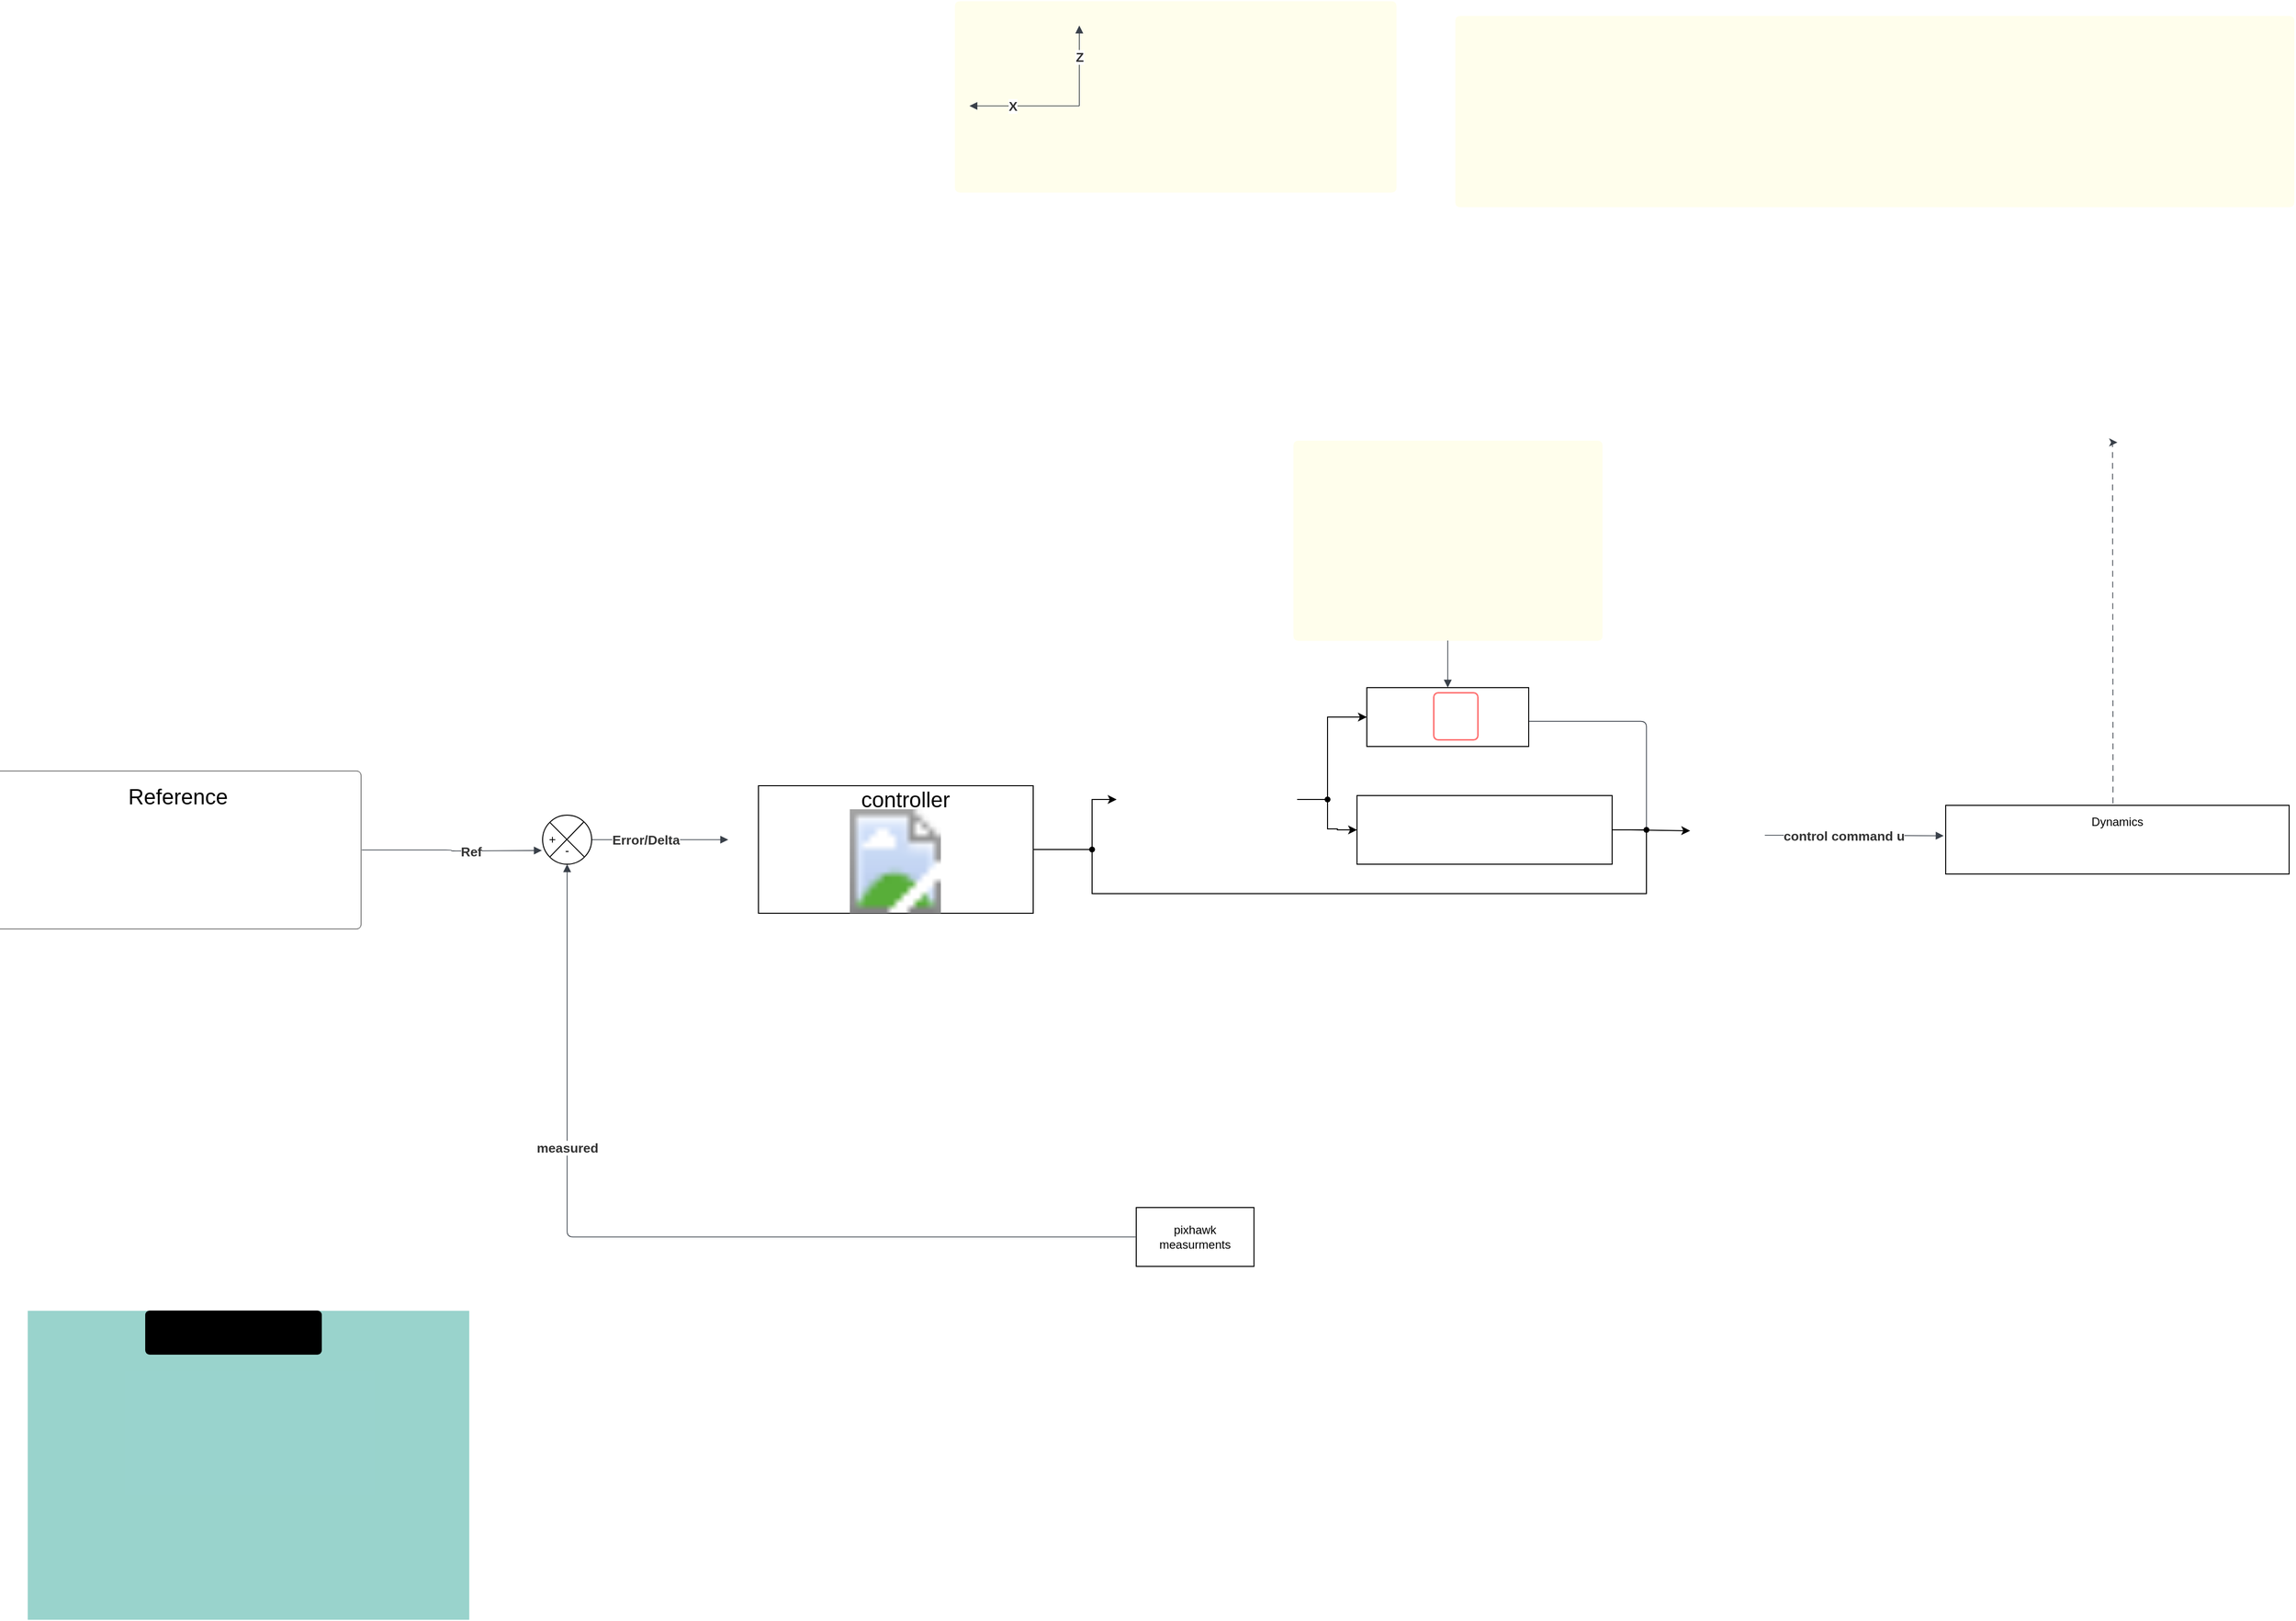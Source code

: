 <mxfile version="24.8.8">
  <diagram name="Page-1" id="n2f0F_dpqC1D0QJt5zLc">
    <mxGraphModel dx="4350" dy="3967" grid="1" gridSize="10" guides="1" tooltips="1" connect="1" arrows="1" fold="1" page="1" pageScale="1" pageWidth="850" pageHeight="1100" math="0" shadow="0">
      <root>
        <mxCell id="0" />
        <mxCell id="1" parent="0" />
        <mxCell id="prXXR2PibG4hhnXOTKdj-2" value="" style="html=1;jettySize=18;whiteSpace=wrap;fontSize=13;strokeColor=#3a414a;strokeOpacity=100;strokeWidth=0.8;rounded=1;arcSize=12;edgeStyle=orthogonalEdgeStyle;startArrow=none;endArrow=block;endFill=1;exitX=1.002;exitY=0.5;exitPerimeter=0;entryX=-0.013;entryY=0.5;entryPerimeter=0;lucidId=pjetgG-RKikC;" edge="1" parent="1" source="prXXR2PibG4hhnXOTKdj-18">
          <mxGeometry width="100" height="100" relative="1" as="geometry">
            <Array as="points" />
            <mxPoint x="-240.78" y="-604" as="targetPoint" />
          </mxGeometry>
        </mxCell>
        <mxCell id="prXXR2PibG4hhnXOTKdj-3" value="Ref" style="text;html=1;resizable=0;labelBackgroundColor=default;align=center;verticalAlign=middle;fontStyle=1;fontColor=#333333;fontSize=13.3;" vertex="1" parent="prXXR2PibG4hhnXOTKdj-2">
          <mxGeometry x="0.212" relative="1" as="geometry" />
        </mxCell>
        <mxCell id="prXXR2PibG4hhnXOTKdj-4" value="" style="html=1;overflow=block;blockSpacing=1;whiteSpace=wrap;fontSize=13;spacing=0;fillOpacity=40;fillColor=#019281;strokeWidth=1.5;strokeColor=none;lucidId=3bet.HmTBwfm;" vertex="1" parent="1">
          <mxGeometry x="-765" y="-135" width="450" height="315" as="geometry" />
        </mxCell>
        <mxCell id="prXXR2PibG4hhnXOTKdj-5" value="" style="html=1;overflow=block;blockSpacing=1;whiteSpace=wrap;shape=image;fontSize=13;spacing=0;strokeColor=none;strokeOpacity=100;rounded=1;absoluteArcSize=1;arcSize=9;strokeWidth=0;image=https://images.lucid.app/images/7b44d9b7-9895-4415-a723-c06263f22bdd/content;imageAspect=0;lucidId=M~dtMs-Tfs0C;" vertex="1" parent="1">
          <mxGeometry x="-735" y="-105" width="392" height="270" as="geometry" />
        </mxCell>
        <mxCell id="prXXR2PibG4hhnXOTKdj-6" value="state vector" style="html=1;overflow=block;blockSpacing=1;whiteSpace=wrap;fontSize=16.7;fontStyle=4;spacing=0;strokeColor=#unset;rounded=1;absoluteArcSize=1;arcSize=9;fillColor=#unset;strokeWidth=NaN;lucidId=kaetuD~kKfKh;" vertex="1" parent="1">
          <mxGeometry x="-645" y="-135" width="180" height="45" as="geometry" />
        </mxCell>
        <mxCell id="prXXR2PibG4hhnXOTKdj-10" value="" style="html=1;jettySize=18;whiteSpace=wrap;fontSize=13;strokeColor=#3a414a;strokeOpacity=100;strokeWidth=0.8;rounded=1;arcSize=12;edgeStyle=orthogonalEdgeStyle;startArrow=none;endArrow=block;endFill=1;exitX=-0.006;exitY=0.5;exitPerimeter=0;entryX=0.5;entryY=1;lucidId=7jet78UWVw5v;entryDx=0;entryDy=0;" edge="1" parent="1" source="prXXR2PibG4hhnXOTKdj-106" target="prXXR2PibG4hhnXOTKdj-64">
          <mxGeometry width="100" height="100" relative="1" as="geometry">
            <Array as="points">
              <mxPoint x="-215" y="-210" />
            </Array>
            <mxPoint x="89.28" y="-210" as="sourcePoint" />
            <mxPoint x="-210" y="-573.22" as="targetPoint" />
          </mxGeometry>
        </mxCell>
        <mxCell id="prXXR2PibG4hhnXOTKdj-11" value="measured" style="text;html=1;resizable=0;labelBackgroundColor=default;align=center;verticalAlign=middle;fontStyle=1;fontColor=#333333;fontSize=13.3;" vertex="1" parent="prXXR2PibG4hhnXOTKdj-10">
          <mxGeometry x="0.399" relative="1" as="geometry" />
        </mxCell>
        <mxCell id="prXXR2PibG4hhnXOTKdj-13" value="" style="html=1;jettySize=18;whiteSpace=wrap;fontSize=13;strokeColor=#3a414a;strokeOpacity=100;strokeWidth=0.8;rounded=1;arcSize=12;edgeStyle=orthogonalEdgeStyle;startArrow=none;endArrow=block;endFill=1;entryX=-0.003;entryY=0.5;entryPerimeter=0;lucidId=uoetCV0IRE5H;exitX=1;exitY=0.5;exitDx=0;exitDy=0;" edge="1" parent="1" source="prXXR2PibG4hhnXOTKdj-64">
          <mxGeometry width="100" height="100" relative="1" as="geometry">
            <Array as="points" />
            <mxPoint x="-170" y="-610" as="sourcePoint" />
            <mxPoint x="-50.81" y="-615" as="targetPoint" />
          </mxGeometry>
        </mxCell>
        <mxCell id="prXXR2PibG4hhnXOTKdj-14" value="Error/Delta" style="text;html=1;resizable=0;labelBackgroundColor=default;align=center;verticalAlign=middle;fontStyle=1;fontColor=#333333;fontSize=13.3;" vertex="1" parent="prXXR2PibG4hhnXOTKdj-13">
          <mxGeometry x="-0.217" relative="1" as="geometry" />
        </mxCell>
        <mxCell id="prXXR2PibG4hhnXOTKdj-90" style="edgeStyle=orthogonalEdgeStyle;rounded=0;orthogonalLoop=1;jettySize=auto;html=1;entryX=0.63;entryY=1.021;entryDx=0;entryDy=0;entryPerimeter=0;endArrow=none;endFill=0;" edge="1" parent="1" source="prXXR2PibG4hhnXOTKdj-17" target="prXXR2PibG4hhnXOTKdj-91">
          <mxGeometry relative="1" as="geometry">
            <mxPoint x="560" y="-656" as="targetPoint" />
            <Array as="points">
              <mxPoint x="550" y="-656" />
            </Array>
          </mxGeometry>
        </mxCell>
        <mxCell id="prXXR2PibG4hhnXOTKdj-17" value="" style="html=1;overflow=block;blockSpacing=1;whiteSpace=wrap;shape=image;fontSize=13;spacing=0;strokeColor=none;strokeOpacity=100;rounded=1;absoluteArcSize=1;arcSize=9;strokeWidth=0;image=https://images.lucid.app/images/01029344-daa3-4cee-b728-da55d072090a/content;imageAspect=0;lucidId=Yvet~17-k-2h;" vertex="1" parent="1">
          <mxGeometry x="345" y="-701" width="184" height="90" as="geometry" />
        </mxCell>
        <mxCell id="prXXR2PibG4hhnXOTKdj-18" value="" style="html=1;overflow=block;blockSpacing=1;whiteSpace=wrap;fontSize=13;spacing=9;rounded=1;absoluteArcSize=1;arcSize=9;strokeWidth=NaN;lucidId=zwet6JKenKSA;container=1;collapsible=0;" vertex="1" parent="1">
          <mxGeometry x="-800" y="-685" width="375" height="161" as="geometry" />
        </mxCell>
        <mxCell id="prXXR2PibG4hhnXOTKdj-19" value="" style="html=1;overflow=block;blockSpacing=1;whiteSpace=wrap;shape=image;fontSize=13;spacing=0;strokeColor=none;strokeOpacity=100;rounded=1;absoluteArcSize=1;arcSize=9;strokeWidth=0;image=https://images.lucid.app/images/fe2ea840-0298-4867-a670-a9dc1a8532f5/content;imageAspect=0;lucidId=yietzDVqgzS5;" vertex="1" parent="prXXR2PibG4hhnXOTKdj-18">
          <mxGeometry x="7.5" y="46.5" width="360" height="111" as="geometry" />
        </mxCell>
        <mxCell id="prXXR2PibG4hhnXOTKdj-63" value="&lt;font style=&quot;font-size: 22px;&quot;&gt;Reference&lt;/font&gt;" style="text;html=1;align=center;verticalAlign=middle;resizable=0;points=[];autosize=1;strokeColor=none;fillColor=none;" vertex="1" parent="prXXR2PibG4hhnXOTKdj-18">
          <mxGeometry x="122.5" y="6.5" width="130" height="40" as="geometry" />
        </mxCell>
        <mxCell id="prXXR2PibG4hhnXOTKdj-27" value="" style="html=1;overflow=block;blockSpacing=1;whiteSpace=wrap;shape=image;fontSize=13;spacing=0;strokeColor=none;strokeOpacity=100;rounded=1;absoluteArcSize=1;arcSize=9;strokeWidth=0;image=https://images.lucid.app/images/20a82f16-ee72-40ab-9c04-8e971c2afa11/content;imageAspect=0;lucidId=_eftziFUTHap;" vertex="1" parent="1">
          <mxGeometry x="-285" y="-70" width="401" height="250" as="geometry" />
        </mxCell>
        <mxCell id="prXXR2PibG4hhnXOTKdj-28" value="" style="html=1;overflow=block;blockSpacing=1;whiteSpace=wrap;fontSize=13;spacing=9;strokeOpacity=0;fillOpacity=100;rounded=1;absoluteArcSize=1;arcSize=9;fillColor=#fffeec;strokeWidth=1.5;lucidId=8ifta6IlkKkd;container=1;collapsible=0;" vertex="1" parent="1">
          <mxGeometry x="525" y="-1022" width="315" height="204" as="geometry" />
        </mxCell>
        <mxCell id="prXXR2PibG4hhnXOTKdj-29" value="" style="html=1;overflow=block;blockSpacing=1;whiteSpace=wrap;shape=image;fontSize=13;spacing=0;strokeColor=none;strokeOpacity=100;rounded=1;absoluteArcSize=1;arcSize=9;strokeWidth=0;image=https://images.lucid.app/images/71cef820-0e37-43dc-b014-429911fe8e06/content;imageAspect=0;lucidId=-Fet5Ly-gNZe;" vertex="1" parent="prXXR2PibG4hhnXOTKdj-28">
          <mxGeometry x="60" y="132" width="180" height="58" as="geometry" />
        </mxCell>
        <mxCell id="prXXR2PibG4hhnXOTKdj-30" value="" style="html=1;overflow=block;blockSpacing=1;whiteSpace=wrap;shape=image;fontSize=13;spacing=0;strokeColor=none;rounded=1;absoluteArcSize=1;arcSize=9;strokeWidth=0;image=https://images.lucid.app/images/af7ed0a4-8d21-472f-a9ac-d09a6c3ccd3d/content;imageAspect=0;lucidId=daft0~lI4JD-;" vertex="1" parent="prXXR2PibG4hhnXOTKdj-28">
          <mxGeometry x="15" y="81" width="135" height="39" as="geometry" />
        </mxCell>
        <mxCell id="prXXR2PibG4hhnXOTKdj-31" value="" style="html=1;overflow=block;blockSpacing=1;whiteSpace=wrap;shape=image;fontSize=13;spacing=0;strokeColor=none;rounded=1;absoluteArcSize=1;arcSize=9;strokeWidth=0;image=https://images.lucid.app/images/17f199d1-e63e-4849-988d-1745f9e04caf/content;imageAspect=0;lucidId=Daft5_WTvuMS;" vertex="1" parent="prXXR2PibG4hhnXOTKdj-28">
          <mxGeometry x="15" y="22" width="135" height="59" as="geometry" />
        </mxCell>
        <mxCell id="prXXR2PibG4hhnXOTKdj-32" value="" style="html=1;overflow=block;blockSpacing=1;whiteSpace=wrap;shape=image;fontSize=13;spacing=0;strokeColor=none;strokeOpacity=100;rounded=1;absoluteArcSize=1;arcSize=9;strokeWidth=0;image=https://images.lucid.app/images/3ad522dc-9581-4647-836c-550ee6ce0f21/content;imageAspect=0;lucidId=3dftiNzfEtZk;" vertex="1" parent="prXXR2PibG4hhnXOTKdj-28">
          <mxGeometry x="180" y="60" width="120" height="72" as="geometry" />
        </mxCell>
        <mxCell id="prXXR2PibG4hhnXOTKdj-33" value="" style="html=1;overflow=block;blockSpacing=1;whiteSpace=wrap;shape=image;fontSize=13;spacing=0;strokeColor=none;strokeOpacity=100;rounded=1;absoluteArcSize=1;arcSize=9;strokeWidth=0;image=https://images.lucid.app/images/ebaa855c-c641-42c1-a290-10a9f411ff31/content;imageAspect=0;lucidId=niftn1aeXbw2;" vertex="1" parent="prXXR2PibG4hhnXOTKdj-28">
          <mxGeometry x="195" y="30" width="105" height="27" as="geometry" />
        </mxCell>
        <mxCell id="prXXR2PibG4hhnXOTKdj-34" value="" style="html=1;jettySize=18;whiteSpace=wrap;fontSize=13;strokeColor=#3a414a;strokeOpacity=100;strokeWidth=0.8;rounded=1;arcSize=12;edgeStyle=orthogonalEdgeStyle;startArrow=none;endArrow=block;endFill=1;exitX=0.5;exitY=1;exitPerimeter=0;entryX=0.5;entryY=0;lucidId=BlftLegUr~oP;entryDx=0;entryDy=0;" edge="1" parent="1" source="prXXR2PibG4hhnXOTKdj-28" target="prXXR2PibG4hhnXOTKdj-94">
          <mxGeometry width="100" height="100" relative="1" as="geometry">
            <Array as="points" />
            <mxPoint x="683" y="-780.756" as="targetPoint" />
          </mxGeometry>
        </mxCell>
        <mxCell id="prXXR2PibG4hhnXOTKdj-42" value="" style="html=1;jettySize=18;whiteSpace=wrap;fontSize=13;strokeColor=#3a414a;strokeOpacity=100;strokeWidth=0.8;rounded=1;arcSize=12;edgeStyle=orthogonalEdgeStyle;startArrow=none;endArrow=none;endFill=0;exitX=0.989;exitY=0.572;exitPerimeter=0;lucidId=cgktRWfJESS~;exitDx=0;exitDy=0;entryX=0.563;entryY=0.046;entryDx=0;entryDy=0;entryPerimeter=0;" edge="1" parent="1" source="prXXR2PibG4hhnXOTKdj-94" target="prXXR2PibG4hhnXOTKdj-97">
          <mxGeometry width="100" height="100" relative="1" as="geometry">
            <Array as="points" />
            <mxPoint x="880" y="-650" as="targetPoint" />
            <mxPoint x="773.72" y="-748.5" as="sourcePoint" />
          </mxGeometry>
        </mxCell>
        <mxCell id="prXXR2PibG4hhnXOTKdj-43" value="" style="html=1;overflow=block;blockSpacing=1;whiteSpace=wrap;shape=image;fontSize=13;spacing=0;strokeColor=none;strokeOpacity=100;rounded=1;absoluteArcSize=1;arcSize=9;strokeWidth=0;image=https://images.lucid.app/images/644f6c5c-1791-470b-95c5-e4ab66affad3/content;imageAspect=0;lucidId=JgktC1eq5qaf;" vertex="1" parent="1">
          <mxGeometry x="930" y="-673" width="78" height="107" as="geometry" />
        </mxCell>
        <mxCell id="prXXR2PibG4hhnXOTKdj-44" value="" style="html=1;jettySize=18;whiteSpace=wrap;fontSize=13;strokeColor=#3a414a;strokeOpacity=100;strokeWidth=0.8;rounded=1;arcSize=12;edgeStyle=orthogonalEdgeStyle;startArrow=none;endArrow=block;endFill=1;exitX=0.97;exitY=0.5;exitPerimeter=0;entryX=-0.006;entryY=0.443;entryPerimeter=0;lucidId=ihktWQGkeRXZ;entryDx=0;entryDy=0;" edge="1" parent="1" source="prXXR2PibG4hhnXOTKdj-43" target="prXXR2PibG4hhnXOTKdj-102">
          <mxGeometry width="100" height="100" relative="1" as="geometry">
            <Array as="points" />
            <mxPoint x="1183.28" y="-618.5" as="targetPoint" />
          </mxGeometry>
        </mxCell>
        <mxCell id="prXXR2PibG4hhnXOTKdj-45" value="control command  u" style="text;html=1;resizable=0;labelBackgroundColor=default;align=center;verticalAlign=middle;fontStyle=1;fontColor=#333333;fontSize=13.3;" vertex="1" parent="prXXR2PibG4hhnXOTKdj-44">
          <mxGeometry x="-0.125" relative="1" as="geometry" />
        </mxCell>
        <mxCell id="prXXR2PibG4hhnXOTKdj-49" value="" style="html=1;jettySize=18;whiteSpace=wrap;fontSize=13;strokeColor=#3a414a;strokeOpacity=100;dashed=1;fixDash=1;dashPattern=6 5;strokeWidth=0.8;rounded=1;arcSize=12;edgeStyle=orthogonalEdgeStyle;startArrow=none;lucidId=yoktscWsZ0of;exitX=0.487;exitY=-0.03;exitDx=0;exitDy=0;exitPerimeter=0;" edge="1" parent="1" source="prXXR2PibG4hhnXOTKdj-102">
          <mxGeometry width="100" height="100" relative="1" as="geometry">
            <Array as="points">
              <mxPoint x="1360" y="-680" />
              <mxPoint x="1360" y="-680" />
              <mxPoint x="1360" y="-1020" />
            </Array>
            <mxPoint x="1365" y="-1020" as="targetPoint" />
            <mxPoint x="1360" y="-670" as="sourcePoint" />
          </mxGeometry>
        </mxCell>
        <mxCell id="prXXR2PibG4hhnXOTKdj-50" value="" style="html=1;overflow=block;blockSpacing=1;whiteSpace=wrap;fontSize=13;spacing=9;strokeOpacity=0;fillOpacity=100;rounded=1;absoluteArcSize=1;arcSize=9;fillColor=#fffeec;strokeWidth=1.5;lucidId=mvktxyev0DAy;container=1;collapsible=0;" vertex="1" parent="1">
          <mxGeometry x="180" y="-1470" width="450" height="195" as="geometry" />
        </mxCell>
        <mxCell id="prXXR2PibG4hhnXOTKdj-51" value="" style="html=1;overflow=block;blockSpacing=1;whiteSpace=wrap;shape=image;fontSize=13;spacing=0;strokeColor=none;strokeOpacity=100;rounded=1;absoluteArcSize=1;arcSize=9;strokeWidth=0;image=https://images.lucid.app/images/5925a73c-a50b-4278-b5e7-33588b290d65/content;imageAspect=0;lucidId=Fvktwi2giHgQ;" vertex="1" parent="prXXR2PibG4hhnXOTKdj-50">
          <mxGeometry x="135" y="15" width="309" height="102" as="geometry" />
        </mxCell>
        <mxCell id="prXXR2PibG4hhnXOTKdj-52" value="" style="html=1;overflow=block;blockSpacing=1;whiteSpace=wrap;shape=image;fontSize=13;spacing=0;strokeColor=none;strokeOpacity=100;rounded=1;absoluteArcSize=1;arcSize=9;strokeWidth=0;image=https://images.lucid.app/images/712dc11d-055c-4fb4-852e-8a67d046d351/content;imageAspect=0;lucidId=Rxktb0A9Zn34;" vertex="1" parent="prXXR2PibG4hhnXOTKdj-50">
          <mxGeometry x="180" y="135" width="154" height="58" as="geometry" />
        </mxCell>
        <mxCell id="prXXR2PibG4hhnXOTKdj-53" value="" style="html=1;jettySize=18;whiteSpace=wrap;fontSize=13;strokeColor=#3a414a;strokeOpacity=100;strokeWidth=0.8;rounded=1;arcSize=12;edgeStyle=orthogonalEdgeStyle;startArrow=none;endArrow=block;endFill=1;lucidId=iyktygPWaCwh;" edge="1" parent="prXXR2PibG4hhnXOTKdj-50">
          <mxGeometry width="100" height="100" relative="1" as="geometry">
            <Array as="points" />
            <mxPoint x="127" y="107" as="sourcePoint" />
            <mxPoint x="127" y="25" as="targetPoint" />
          </mxGeometry>
        </mxCell>
        <mxCell id="prXXR2PibG4hhnXOTKdj-54" value="Z" style="text;html=1;resizable=0;labelBackgroundColor=default;align=center;verticalAlign=middle;fontStyle=1;fontColor=#333333;fontSize=13.3;" vertex="1" parent="prXXR2PibG4hhnXOTKdj-53">
          <mxGeometry x="0.226" relative="1" as="geometry" />
        </mxCell>
        <mxCell id="prXXR2PibG4hhnXOTKdj-55" value="" style="html=1;jettySize=18;whiteSpace=wrap;fontSize=13;strokeColor=#3a414a;strokeOpacity=100;strokeWidth=0.8;rounded=1;arcSize=12;edgeStyle=orthogonalEdgeStyle;startArrow=none;endArrow=block;endFill=1;lucidId=vykt.RaV9F9p;" edge="1" parent="prXXR2PibG4hhnXOTKdj-50">
          <mxGeometry width="100" height="100" relative="1" as="geometry">
            <Array as="points" />
            <mxPoint x="127" y="107" as="sourcePoint" />
            <mxPoint x="15" y="107" as="targetPoint" />
          </mxGeometry>
        </mxCell>
        <mxCell id="prXXR2PibG4hhnXOTKdj-56" value="X" style="text;html=1;resizable=0;labelBackgroundColor=default;align=center;verticalAlign=middle;fontStyle=1;fontColor=#333333;fontSize=13.3;" vertex="1" parent="prXXR2PibG4hhnXOTKdj-55">
          <mxGeometry x="0.226" relative="1" as="geometry" />
        </mxCell>
        <mxCell id="prXXR2PibG4hhnXOTKdj-57" value="" style="html=1;overflow=block;blockSpacing=1;whiteSpace=wrap;fontSize=13;spacing=9;strokeOpacity=0;fillOpacity=100;rounded=1;absoluteArcSize=1;arcSize=9;fillColor=#fffeec;strokeWidth=1.5;lucidId=pAkt4OJY_GvN;" vertex="1" parent="1">
          <mxGeometry x="690" y="-1455" width="855" height="195" as="geometry" />
        </mxCell>
        <mxCell id="prXXR2PibG4hhnXOTKdj-58" value="" style="group;dropTarget=0;pointerEvents=0;" vertex="1" parent="1">
          <mxGeometry x="698" y="-1320" width="348" height="49" as="geometry" />
        </mxCell>
        <mxCell id="prXXR2PibG4hhnXOTKdj-59" value="" style="html=1;overflow=block;blockSpacing=1;whiteSpace=wrap;shape=image;fontSize=13;spacing=0;strokeColor=none;strokeOpacity=100;rounded=1;absoluteArcSize=1;arcSize=9;strokeWidth=0;image=https://images.lucid.app/images/6ed1b684-0fec-4dc9-be25-7a435381522d/content;imageAspect=0;lucidId=QDkt4-AhcIS.;" vertex="1" parent="prXXR2PibG4hhnXOTKdj-58">
          <mxGeometry x="39" width="309" height="49" as="geometry" />
        </mxCell>
        <mxCell id="prXXR2PibG4hhnXOTKdj-60" value="" style="html=1;overflow=block;blockSpacing=1;whiteSpace=wrap;shape=image;fontSize=13;spacing=0;strokeColor=none;strokeOpacity=100;rounded=1;absoluteArcSize=1;arcSize=9;strokeWidth=0;image=https://images.lucid.app/images/82fd0ef7-f8e4-4186-9f34-c9054d06b799/content;imageAspect=0;lucidId=fKktPRAuMUwH;" vertex="1" parent="prXXR2PibG4hhnXOTKdj-58">
          <mxGeometry y="12" width="39" height="21" as="geometry" />
        </mxCell>
        <mxCell id="prXXR2PibG4hhnXOTKdj-61" value="" style="html=1;overflow=block;blockSpacing=1;whiteSpace=wrap;shape=image;fontSize=13;spacing=0;strokeColor=none;strokeOpacity=100;rounded=1;absoluteArcSize=1;arcSize=9;strokeWidth=0;image=https://images.lucid.app/images/3c640a7f-6bc9-4da9-bbc3-d5059afea9ed/content;imageAspect=0;lucidId=kNkt0C~3~5Mp;" vertex="1" parent="1">
          <mxGeometry x="698" y="-1401" width="371" height="57" as="geometry" />
        </mxCell>
        <UserObject label="" id="prXXR2PibG4hhnXOTKdj-68">
          <mxCell style="group" vertex="1" connectable="0" parent="1">
            <mxGeometry x="-240" y="-640" width="60" height="60" as="geometry" />
          </mxCell>
        </UserObject>
        <mxCell id="prXXR2PibG4hhnXOTKdj-71" value="" style="group" vertex="1" connectable="0" parent="prXXR2PibG4hhnXOTKdj-68">
          <mxGeometry x="-20" width="75" height="50" as="geometry" />
        </mxCell>
        <mxCell id="prXXR2PibG4hhnXOTKdj-72" value="" style="group" vertex="1" connectable="0" parent="prXXR2PibG4hhnXOTKdj-71">
          <mxGeometry width="70" height="50" as="geometry" />
        </mxCell>
        <mxCell id="prXXR2PibG4hhnXOTKdj-64" value="" style="ellipse;whiteSpace=wrap;html=1;aspect=fixed;" vertex="1" parent="prXXR2PibG4hhnXOTKdj-72">
          <mxGeometry x="20" width="50" height="50" as="geometry" />
        </mxCell>
        <mxCell id="prXXR2PibG4hhnXOTKdj-69" value="+" style="text;html=1;align=center;verticalAlign=middle;whiteSpace=wrap;rounded=0;" vertex="1" parent="prXXR2PibG4hhnXOTKdj-72">
          <mxGeometry y="10" width="60" height="30" as="geometry" />
        </mxCell>
        <mxCell id="prXXR2PibG4hhnXOTKdj-70" value="-" style="text;html=1;align=center;verticalAlign=middle;whiteSpace=wrap;rounded=0;" vertex="1" parent="prXXR2PibG4hhnXOTKdj-72">
          <mxGeometry x="40" y="31" width="10" height="10" as="geometry" />
        </mxCell>
        <mxCell id="prXXR2PibG4hhnXOTKdj-65" value="" style="endArrow=none;html=1;rounded=0;exitX=0;exitY=1;exitDx=0;exitDy=0;entryX=0.838;entryY=0.14;entryDx=0;entryDy=0;entryPerimeter=0;" edge="1" parent="prXXR2PibG4hhnXOTKdj-72" source="prXXR2PibG4hhnXOTKdj-64" target="prXXR2PibG4hhnXOTKdj-64">
          <mxGeometry width="50" height="50" relative="1" as="geometry">
            <mxPoint x="-94.75" y="-50.25" as="sourcePoint" />
            <mxPoint x="-57.25" y="-87.75" as="targetPoint" />
          </mxGeometry>
        </mxCell>
        <mxCell id="prXXR2PibG4hhnXOTKdj-67" value="" style="endArrow=none;html=1;rounded=0;exitX=0;exitY=0;exitDx=0;exitDy=0;entryX=1;entryY=1;entryDx=0;entryDy=0;" edge="1" parent="prXXR2PibG4hhnXOTKdj-72" source="prXXR2PibG4hhnXOTKdj-64" target="prXXR2PibG4hhnXOTKdj-64">
          <mxGeometry width="50" height="50" relative="1" as="geometry">
            <mxPoint x="-91" y="-37.5" as="sourcePoint" />
            <mxPoint x="72.5" y="49.5" as="targetPoint" />
          </mxGeometry>
        </mxCell>
        <mxCell id="prXXR2PibG4hhnXOTKdj-76" value="" style="group" vertex="1" connectable="0" parent="1">
          <mxGeometry x="-20" y="-670" width="280" height="130" as="geometry" />
        </mxCell>
        <mxCell id="prXXR2PibG4hhnXOTKdj-73" value="" style="rounded=0;whiteSpace=wrap;html=1;" vertex="1" parent="prXXR2PibG4hhnXOTKdj-76">
          <mxGeometry width="280" height="130" as="geometry" />
        </mxCell>
        <mxCell id="prXXR2PibG4hhnXOTKdj-23" value="" style="html=1;overflow=block;blockSpacing=1;whiteSpace=wrap;shape=image;fontSize=13;spacing=0;strokeColor=none;strokeOpacity=100;rounded=1;absoluteArcSize=1;arcSize=9;strokeWidth=0;image=https://images.lucid.app/images/9c0eb237-1370-4186-9349-79b5f40e5813/content;lucidId=wzetvrjOAH8t;" vertex="1" parent="prXXR2PibG4hhnXOTKdj-76">
          <mxGeometry x="10" y="24" width="259" height="106" as="geometry" />
        </mxCell>
        <mxCell id="prXXR2PibG4hhnXOTKdj-74" value="&lt;font style=&quot;font-size: 22px;&quot;&gt;&lt;span data-lucid-content=&quot;{&amp;quot;t&amp;quot;:&amp;quot;controller&amp;quot;,&amp;quot;m&amp;quot;:[{&amp;quot;s&amp;quot;:0,&amp;quot;n&amp;quot;:&amp;quot;s&amp;quot;,&amp;quot;v&amp;quot;:22.222,&amp;quot;e&amp;quot;:10},{&amp;quot;s&amp;quot;:0,&amp;quot;n&amp;quot;:&amp;quot;fsp&amp;quot;,&amp;quot;v&amp;quot;:&amp;quot;ss_presetShapeStyle1_textStyle&amp;quot;,&amp;quot;e&amp;quot;:10},{&amp;quot;s&amp;quot;:0,&amp;quot;n&amp;quot;:&amp;quot;fsp2&amp;quot;,&amp;quot;v&amp;quot;:&amp;quot;ss_presetShapeStyle1_textStyle&amp;quot;,&amp;quot;e&amp;quot;:10}]}&quot; data-lucid-type=&quot;application/vnd.lucid.text&quot;&gt;&lt;span style=&quot;color: rgb(0, 0, 0);&quot;&gt;controller&lt;/span&gt;&lt;/span&gt;&lt;/font&gt;" style="text;html=1;align=center;verticalAlign=middle;whiteSpace=wrap;rounded=0;" vertex="1" parent="prXXR2PibG4hhnXOTKdj-76">
          <mxGeometry x="120" width="60" height="30" as="geometry" />
        </mxCell>
        <mxCell id="prXXR2PibG4hhnXOTKdj-78" style="edgeStyle=orthogonalEdgeStyle;rounded=0;orthogonalLoop=1;jettySize=auto;html=1;exitX=0.329;exitY=0.533;exitDx=0;exitDy=0;exitPerimeter=0;entryX=0.183;entryY=0.5;entryDx=0;entryDy=0;entryPerimeter=0;endArrow=none;endFill=0;" edge="1" parent="1" source="prXXR2PibG4hhnXOTKdj-79" target="prXXR2PibG4hhnXOTKdj-97">
          <mxGeometry relative="1" as="geometry">
            <mxPoint x="320" y="-550" as="sourcePoint" />
            <mxPoint x="890" y="-560" as="targetPoint" />
            <Array as="points">
              <mxPoint x="320" y="-560" />
              <mxPoint x="885" y="-560" />
            </Array>
          </mxGeometry>
        </mxCell>
        <mxCell id="prXXR2PibG4hhnXOTKdj-80" value="" style="edgeStyle=orthogonalEdgeStyle;rounded=0;orthogonalLoop=1;jettySize=auto;html=1;exitX=1;exitY=0.5;exitDx=0;exitDy=0;entryDx=0;entryDy=0;endArrow=none;endFill=0;" edge="1" parent="1" source="prXXR2PibG4hhnXOTKdj-73" target="prXXR2PibG4hhnXOTKdj-79">
          <mxGeometry relative="1" as="geometry">
            <mxPoint x="260" y="-605" as="sourcePoint" />
            <mxPoint x="345" y="-656" as="targetPoint" />
            <Array as="points" />
          </mxGeometry>
        </mxCell>
        <mxCell id="prXXR2PibG4hhnXOTKdj-81" value="" style="edgeStyle=orthogonalEdgeStyle;rounded=0;orthogonalLoop=1;jettySize=auto;html=1;" edge="1" parent="1" source="prXXR2PibG4hhnXOTKdj-79" target="prXXR2PibG4hhnXOTKdj-17">
          <mxGeometry relative="1" as="geometry">
            <Array as="points">
              <mxPoint x="320" y="-656" />
            </Array>
          </mxGeometry>
        </mxCell>
        <mxCell id="prXXR2PibG4hhnXOTKdj-79" value="" style="shape=waypoint;sketch=0;fillStyle=solid;size=6;pointerEvents=1;points=[];fillColor=none;resizable=0;rotatable=0;perimeter=centerPerimeter;snapToPoint=1;" vertex="1" parent="1">
          <mxGeometry x="310" y="-615" width="20" height="20" as="geometry" />
        </mxCell>
        <mxCell id="prXXR2PibG4hhnXOTKdj-84" value="" style="group" vertex="1" connectable="0" parent="1">
          <mxGeometry x="590" y="-660" width="260" height="70" as="geometry" />
        </mxCell>
        <mxCell id="prXXR2PibG4hhnXOTKdj-83" value="" style="rounded=0;whiteSpace=wrap;html=1;" vertex="1" parent="prXXR2PibG4hhnXOTKdj-84">
          <mxGeometry width="260" height="70" as="geometry" />
        </mxCell>
        <mxCell id="prXXR2PibG4hhnXOTKdj-39" value="" style="html=1;overflow=block;blockSpacing=1;whiteSpace=wrap;shape=image;fontSize=13;spacing=0;strokeColor=none;strokeOpacity=100;rounded=1;absoluteArcSize=1;arcSize=9;strokeWidth=0;image=https://images.lucid.app/images/ccb28516-8b32-49a3-b933-566da058702f/content;imageAspect=0;lucidId=VvftWNFcxiKd;" vertex="1" parent="prXXR2PibG4hhnXOTKdj-84">
          <mxGeometry x="10" y="10" width="240" height="56" as="geometry" />
        </mxCell>
        <mxCell id="prXXR2PibG4hhnXOTKdj-92" style="edgeStyle=orthogonalEdgeStyle;rounded=0;orthogonalLoop=1;jettySize=auto;html=1;entryX=0;entryY=0.5;entryDx=0;entryDy=0;" edge="1" parent="1" source="prXXR2PibG4hhnXOTKdj-91" target="prXXR2PibG4hhnXOTKdj-94">
          <mxGeometry relative="1" as="geometry">
            <mxPoint x="560" y="-710" as="targetPoint" />
            <Array as="points">
              <mxPoint x="560" y="-740" />
            </Array>
          </mxGeometry>
        </mxCell>
        <mxCell id="prXXR2PibG4hhnXOTKdj-93" style="edgeStyle=orthogonalEdgeStyle;rounded=0;orthogonalLoop=1;jettySize=auto;html=1;entryX=0;entryY=0.5;entryDx=0;entryDy=0;" edge="1" parent="1" source="prXXR2PibG4hhnXOTKdj-91" target="prXXR2PibG4hhnXOTKdj-83">
          <mxGeometry relative="1" as="geometry">
            <mxPoint x="560" y="-610" as="targetPoint" />
            <Array as="points">
              <mxPoint x="560" y="-626" />
              <mxPoint x="570" y="-626" />
              <mxPoint x="570" y="-625" />
            </Array>
          </mxGeometry>
        </mxCell>
        <mxCell id="prXXR2PibG4hhnXOTKdj-91" value="" style="shape=waypoint;sketch=0;fillStyle=solid;size=6;pointerEvents=1;points=[];fillColor=none;resizable=0;rotatable=0;perimeter=centerPerimeter;snapToPoint=1;" vertex="1" parent="1">
          <mxGeometry x="550" y="-666" width="20" height="20" as="geometry" />
        </mxCell>
        <mxCell id="prXXR2PibG4hhnXOTKdj-96" value="" style="group" vertex="1" connectable="0" parent="1">
          <mxGeometry x="600" y="-770" width="165" height="60" as="geometry" />
        </mxCell>
        <mxCell id="prXXR2PibG4hhnXOTKdj-94" value="" style="rounded=0;whiteSpace=wrap;html=1;" vertex="1" parent="prXXR2PibG4hhnXOTKdj-96">
          <mxGeometry width="165" height="60" as="geometry" />
        </mxCell>
        <mxCell id="prXXR2PibG4hhnXOTKdj-35" value="" style="group;dropTarget=0;pointerEvents=0;" vertex="1" parent="prXXR2PibG4hhnXOTKdj-96">
          <mxGeometry x="8" y="5" width="150" height="48" as="geometry" />
        </mxCell>
        <mxCell id="prXXR2PibG4hhnXOTKdj-36" value="" style="html=1;overflow=block;blockSpacing=1;whiteSpace=wrap;shape=image;fontSize=13;spacing=0;strokeColor=none;strokeOpacity=100;rounded=1;absoluteArcSize=1;arcSize=9;strokeWidth=0;image=https://images.lucid.app/images/84308bc0-e8da-483d-b3e2-83c1991bc2d1/content;imageAspect=0;lucidId=9Cetr94VgOwR;" vertex="1" parent="prXXR2PibG4hhnXOTKdj-35">
          <mxGeometry y="3" width="150" height="41" as="geometry" />
        </mxCell>
        <mxCell id="prXXR2PibG4hhnXOTKdj-37" value="" style="html=1;overflow=block;blockSpacing=1;whiteSpace=wrap;fontSize=13;spacing=9;strokeColor=#fe7070;strokeOpacity=100;fillOpacity=0;rounded=1;absoluteArcSize=1;arcSize=9;fillColor=#000000;strokeWidth=1.5;lucidId=FkftAfynF6st;" vertex="1" parent="prXXR2PibG4hhnXOTKdj-35">
          <mxGeometry x="60" width="45" height="48" as="geometry" />
        </mxCell>
        <mxCell id="prXXR2PibG4hhnXOTKdj-97" value="" style="shape=waypoint;sketch=0;fillStyle=solid;size=6;pointerEvents=1;points=[];fillColor=none;resizable=0;rotatable=0;perimeter=centerPerimeter;snapToPoint=1;" vertex="1" parent="1">
          <mxGeometry x="875" y="-635" width="20" height="20" as="geometry" />
        </mxCell>
        <mxCell id="prXXR2PibG4hhnXOTKdj-98" style="edgeStyle=orthogonalEdgeStyle;rounded=0;orthogonalLoop=1;jettySize=auto;html=1;endArrow=none;endFill=0;" edge="1" parent="1" source="prXXR2PibG4hhnXOTKdj-83" target="prXXR2PibG4hhnXOTKdj-97">
          <mxGeometry relative="1" as="geometry" />
        </mxCell>
        <mxCell id="prXXR2PibG4hhnXOTKdj-99" style="edgeStyle=orthogonalEdgeStyle;rounded=0;orthogonalLoop=1;jettySize=auto;html=1;entryX=-0.006;entryY=0.457;entryDx=0;entryDy=0;entryPerimeter=0;" edge="1" parent="1" target="prXXR2PibG4hhnXOTKdj-43">
          <mxGeometry relative="1" as="geometry">
            <mxPoint x="869" y="-625" as="sourcePoint" />
            <mxPoint x="914.624" y="-627.846" as="targetPoint" />
          </mxGeometry>
        </mxCell>
        <mxCell id="prXXR2PibG4hhnXOTKdj-103" value="" style="group" vertex="1" connectable="0" parent="1">
          <mxGeometry x="1190" y="-650" width="350" height="70" as="geometry" />
        </mxCell>
        <mxCell id="prXXR2PibG4hhnXOTKdj-102" value="" style="rounded=0;whiteSpace=wrap;html=1;" vertex="1" parent="prXXR2PibG4hhnXOTKdj-103">
          <mxGeometry width="350" height="70" as="geometry" />
        </mxCell>
        <mxCell id="prXXR2PibG4hhnXOTKdj-101" value="Dynamics" style="text;html=1;align=center;verticalAlign=middle;whiteSpace=wrap;rounded=0;" vertex="1" parent="prXXR2PibG4hhnXOTKdj-103">
          <mxGeometry x="144.5" y="2" width="60" height="30" as="geometry" />
        </mxCell>
        <mxCell id="prXXR2PibG4hhnXOTKdj-47" value="" style="html=1;overflow=block;blockSpacing=1;whiteSpace=wrap;shape=image;fontSize=13;spacing=0;strokeColor=none;strokeOpacity=100;rounded=1;absoluteArcSize=1;arcSize=9;strokeWidth=0;image=https://images.lucid.app/images/548d7ed2-4078-439b-a6de-2c299947749d/content;imageAspect=0;lucidId=pnktww_N32YS;" vertex="1" parent="prXXR2PibG4hhnXOTKdj-103">
          <mxGeometry x="10" y="32" width="329" height="28" as="geometry" />
        </mxCell>
        <mxCell id="prXXR2PibG4hhnXOTKdj-106" value="pixhawk &lt;br&gt;measurments" style="rounded=0;whiteSpace=wrap;html=1;" vertex="1" parent="1">
          <mxGeometry x="365" y="-240" width="120" height="60" as="geometry" />
        </mxCell>
      </root>
    </mxGraphModel>
  </diagram>
</mxfile>
